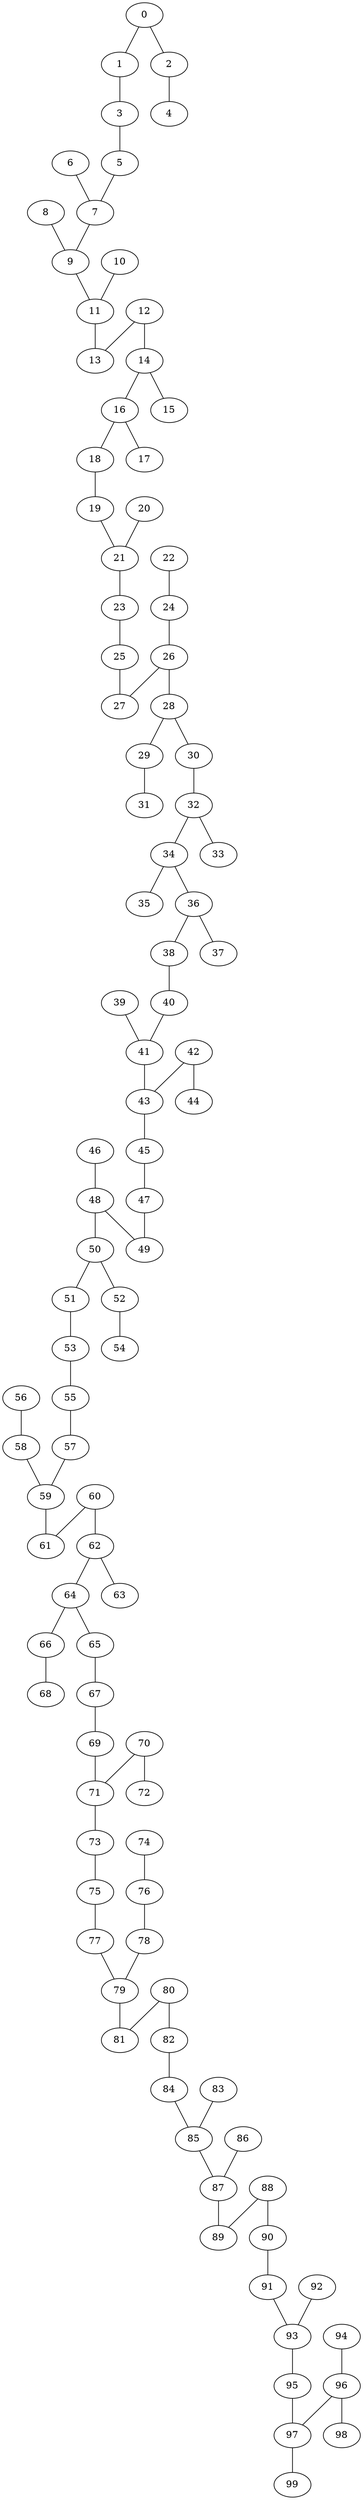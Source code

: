 graph grafoMalla_2_50_KruskalD_MST  {
8;
9;
25;
27;
26;
28;
29;
31;
83;
85;
1;
3;
71;
73;
82;
84;
16;
18;
60;
61;
34;
35;
38;
40;
56;
58;
12;
13;
17;
87;
91;
93;
96;
97;
48;
49;
50;
51;
57;
59;
64;
66;
77;
79;
98;
55;
65;
78;
11;
32;
33;
86;
95;
7;
52;
54;
74;
76;
0;
62;
63;
68;
80;
81;
6;
75;
88;
89;
19;
20;
21;
53;
45;
47;
90;
99;
39;
41;
92;
24;
70;
14;
67;
69;
5;
23;
10;
15;
2;
4;
72;
30;
46;
22;
36;
37;
94;
42;
43;
44;
8 -- 9;
25 -- 27;
26 -- 28;
29 -- 31;
83 -- 85;
1 -- 3;
71 -- 73;
82 -- 84;
16 -- 18;
60 -- 61;
34 -- 35;
38 -- 40;
56 -- 58;
12 -- 13;
16 -- 17;
85 -- 87;
91 -- 93;
96 -- 97;
48 -- 49;
50 -- 51;
57 -- 59;
64 -- 66;
77 -- 79;
96 -- 98;
55 -- 57;
64 -- 65;
78 -- 79;
11 -- 13;
32 -- 33;
86 -- 87;
95 -- 97;
7 -- 9;
52 -- 54;
74 -- 76;
0 -- 1;
62 -- 63;
66 -- 68;
80 -- 81;
6 -- 7;
62 -- 64;
73 -- 75;
88 -- 89;
18 -- 19;
20 -- 21;
53 -- 55;
32 -- 34;
45 -- 47;
76 -- 78;
87 -- 89;
88 -- 90;
97 -- 99;
28 -- 29;
39 -- 41;
92 -- 93;
58 -- 59;
90 -- 91;
40 -- 41;
79 -- 81;
24 -- 26;
70 -- 71;
14 -- 16;
67 -- 69;
3 -- 5;
21 -- 23;
50 -- 52;
60 -- 62;
80 -- 82;
10 -- 11;
14 -- 15;
26 -- 27;
48 -- 50;
65 -- 67;
0 -- 2;
2 -- 4;
12 -- 14;
70 -- 72;
75 -- 77;
9 -- 11;
30 -- 32;
46 -- 48;
59 -- 61;
51 -- 53;
84 -- 85;
22 -- 24;
23 -- 25;
5 -- 7;
19 -- 21;
36 -- 38;
36 -- 37;
28 -- 30;
47 -- 49;
94 -- 96;
42 -- 43;
69 -- 71;
42 -- 44;
41 -- 43;
34 -- 36;
43 -- 45;
93 -- 95;
}